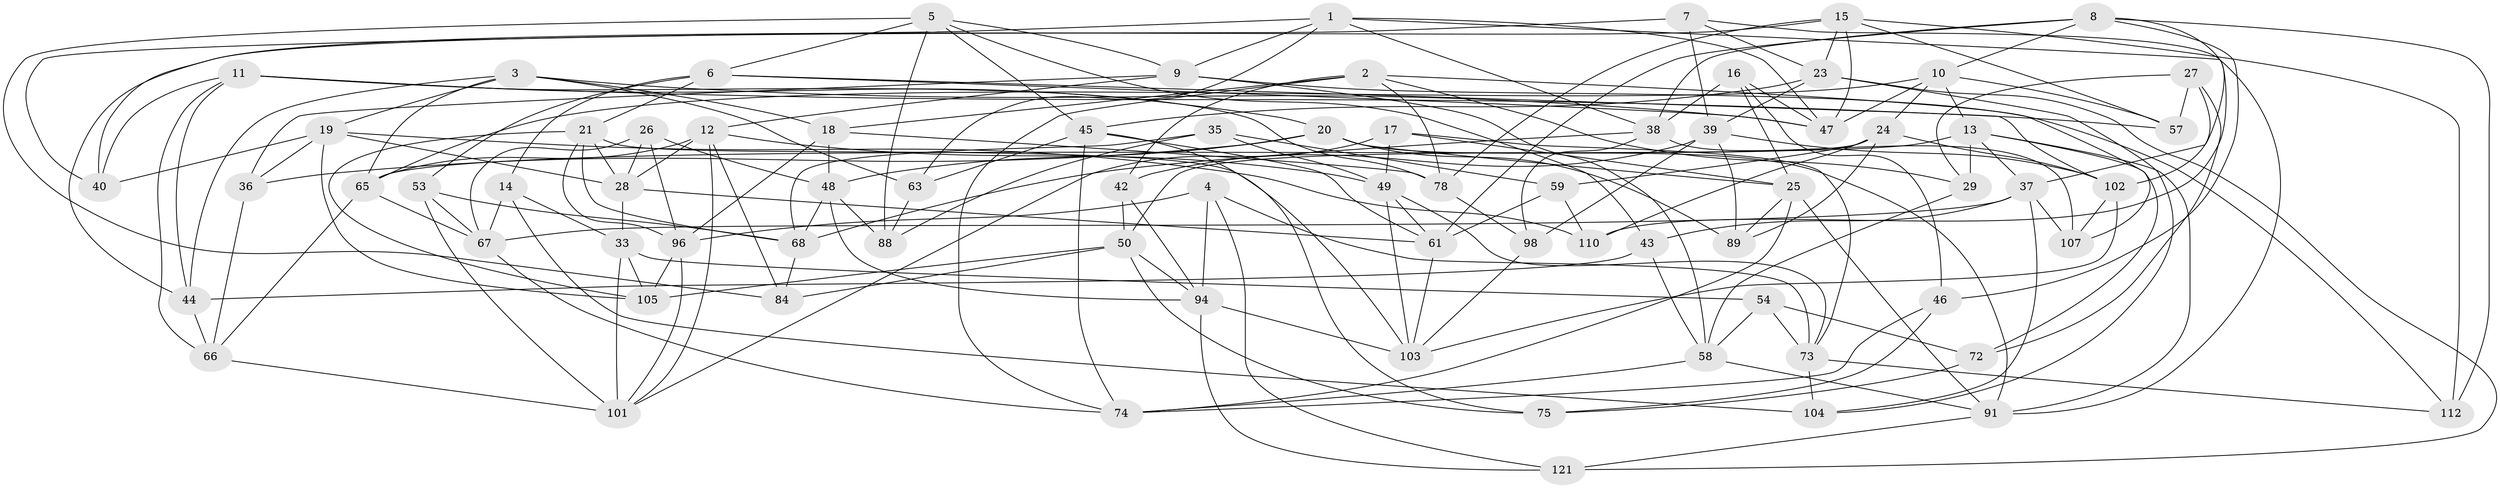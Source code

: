 // Generated by graph-tools (version 1.1) at 2025/52/02/27/25 19:52:34]
// undirected, 76 vertices, 195 edges
graph export_dot {
graph [start="1"]
  node [color=gray90,style=filled];
  1 [super="+90"];
  2 [super="+55"];
  3 [super="+113"];
  4;
  5 [super="+22"];
  6 [super="+56"];
  7;
  8 [super="+30"];
  9 [super="+109"];
  10 [super="+60"];
  11 [super="+34"];
  12 [super="+51"];
  13 [super="+62"];
  14;
  15 [super="+115"];
  16;
  17;
  18 [super="+83"];
  19 [super="+95"];
  20 [super="+82"];
  21 [super="+87"];
  23 [super="+31"];
  24 [super="+81"];
  25 [super="+32"];
  26;
  27;
  28 [super="+77"];
  29;
  33 [super="+118"];
  35;
  36;
  37 [super="+76"];
  38 [super="+41"];
  39 [super="+64"];
  40;
  42;
  43;
  44 [super="+79"];
  45 [super="+111"];
  46;
  47 [super="+93"];
  48 [super="+52"];
  49 [super="+86"];
  50 [super="+80"];
  53;
  54;
  57;
  58 [super="+122"];
  59;
  61 [super="+71"];
  63;
  65 [super="+69"];
  66 [super="+97"];
  67 [super="+117"];
  68 [super="+70"];
  72;
  73 [super="+85"];
  74 [super="+106"];
  75;
  78 [super="+108"];
  84;
  88;
  89;
  91 [super="+92"];
  94 [super="+99"];
  96 [super="+100"];
  98;
  101 [super="+114"];
  102 [super="+119"];
  103 [super="+116"];
  104;
  105 [super="+120"];
  107;
  110;
  112;
  121;
  1 -- 9;
  1 -- 63;
  1 -- 40;
  1 -- 91;
  1 -- 47;
  1 -- 38;
  2 -- 42;
  2 -- 107;
  2 -- 29;
  2 -- 78;
  2 -- 18;
  2 -- 74;
  3 -- 47;
  3 -- 18;
  3 -- 44;
  3 -- 19;
  3 -- 65;
  3 -- 63;
  4 -- 96;
  4 -- 121;
  4 -- 73;
  4 -- 94;
  5 -- 88;
  5 -- 43;
  5 -- 45;
  5 -- 9;
  5 -- 84;
  5 -- 6;
  6 -- 47;
  6 -- 21;
  6 -- 14;
  6 -- 102;
  6 -- 53;
  7 -- 40;
  7 -- 110;
  7 -- 39;
  7 -- 23;
  8 -- 46;
  8 -- 38;
  8 -- 61;
  8 -- 10;
  8 -- 112;
  8 -- 37;
  9 -- 58;
  9 -- 112;
  9 -- 36;
  9 -- 12;
  10 -- 47;
  10 -- 57;
  10 -- 13;
  10 -- 65;
  10 -- 24;
  11 -- 78;
  11 -- 20;
  11 -- 57;
  11 -- 40;
  11 -- 66;
  11 -- 44;
  12 -- 49;
  12 -- 101;
  12 -- 84;
  12 -- 28;
  12 -- 65;
  13 -- 65;
  13 -- 91;
  13 -- 72;
  13 -- 29;
  13 -- 37;
  14 -- 104;
  14 -- 67;
  14 -- 33;
  15 -- 23;
  15 -- 57;
  15 -- 112;
  15 -- 78;
  15 -- 44;
  15 -- 47;
  16 -- 46;
  16 -- 25;
  16 -- 38;
  16 -- 47;
  17 -- 49;
  17 -- 73;
  17 -- 101;
  17 -- 25;
  18 -- 78 [weight=2];
  18 -- 48;
  18 -- 96;
  19 -- 105;
  19 -- 40;
  19 -- 36;
  19 -- 110;
  19 -- 28;
  20 -- 91;
  20 -- 48;
  20 -- 89;
  20 -- 25;
  20 -- 36;
  21 -- 68;
  21 -- 105;
  21 -- 96;
  21 -- 75;
  21 -- 28;
  23 -- 104;
  23 -- 39;
  23 -- 121;
  23 -- 45;
  24 -- 50;
  24 -- 89;
  24 -- 102;
  24 -- 59;
  24 -- 110;
  25 -- 89;
  25 -- 91;
  25 -- 74;
  26 -- 67;
  26 -- 28;
  26 -- 48;
  26 -- 96;
  27 -- 57;
  27 -- 29;
  27 -- 102;
  27 -- 72;
  28 -- 33;
  28 -- 61;
  29 -- 58;
  33 -- 54;
  33 -- 101;
  33 -- 105 [weight=2];
  35 -- 59;
  35 -- 88;
  35 -- 49;
  35 -- 68;
  36 -- 66;
  37 -- 104;
  37 -- 67;
  37 -- 107;
  37 -- 43;
  38 -- 107;
  38 -- 98;
  38 -- 68;
  39 -- 98;
  39 -- 42;
  39 -- 89;
  39 -- 102;
  42 -- 94;
  42 -- 50;
  43 -- 44;
  43 -- 58;
  44 -- 66 [weight=2];
  45 -- 61;
  45 -- 74;
  45 -- 103;
  45 -- 63;
  46 -- 75;
  46 -- 74;
  48 -- 88;
  48 -- 68;
  48 -- 94;
  49 -- 61;
  49 -- 73;
  49 -- 103;
  50 -- 75;
  50 -- 84;
  50 -- 105;
  50 -- 94;
  53 -- 67;
  53 -- 101;
  53 -- 68;
  54 -- 72;
  54 -- 73;
  54 -- 58;
  58 -- 74;
  58 -- 91;
  59 -- 110;
  59 -- 61;
  61 -- 103;
  63 -- 88;
  65 -- 67;
  65 -- 66;
  66 -- 101;
  67 -- 74;
  68 -- 84;
  72 -- 75;
  73 -- 112;
  73 -- 104;
  78 -- 98;
  91 -- 121;
  94 -- 121;
  94 -- 103;
  96 -- 105;
  96 -- 101;
  98 -- 103;
  102 -- 107;
  102 -- 103;
}

